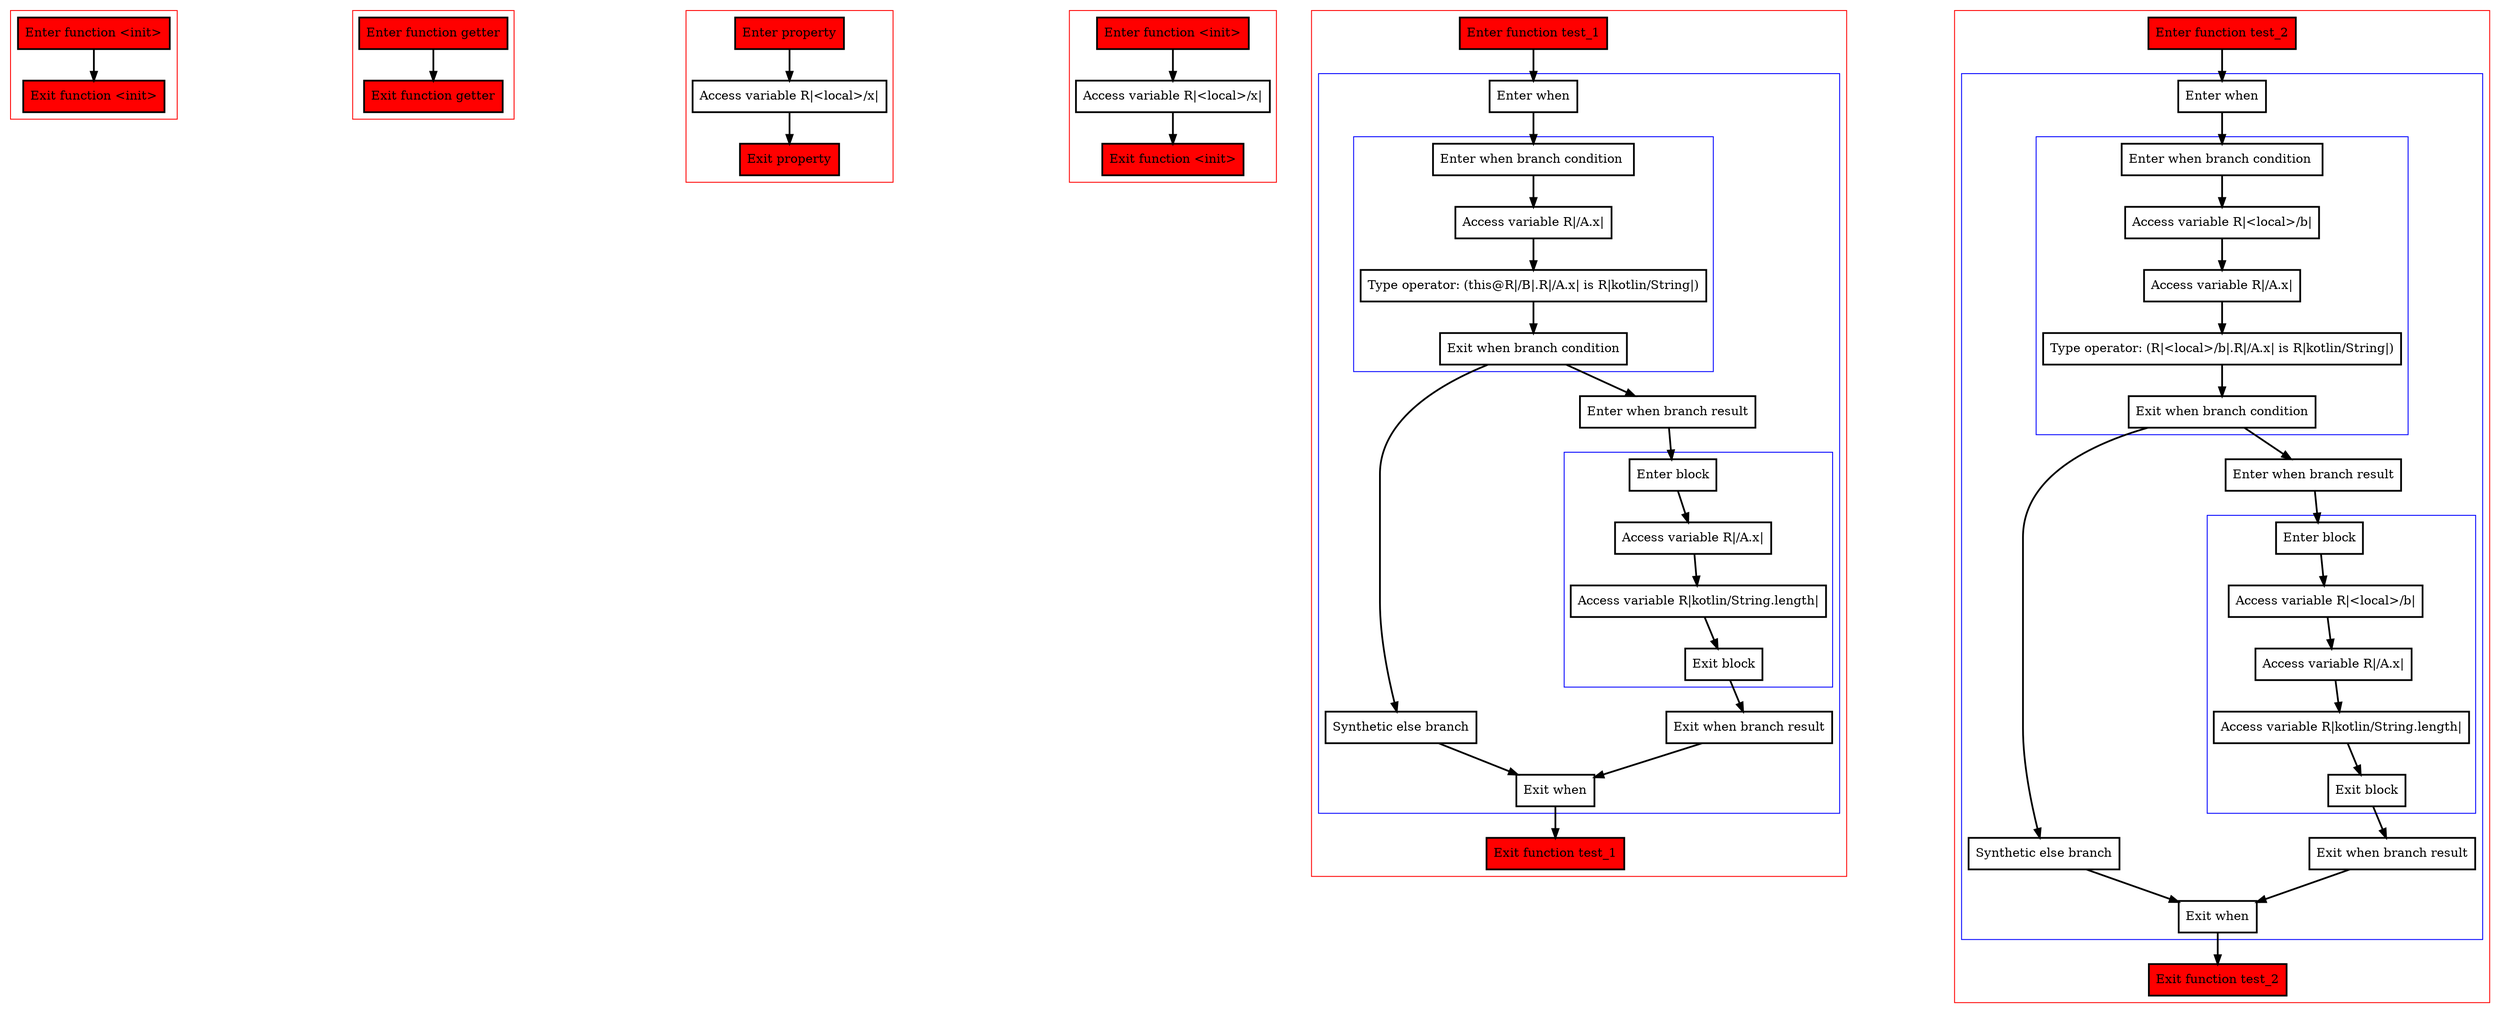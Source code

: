 digraph overridenOpenVal_kt {
    graph [nodesep=3]
    node [shape=box penwidth=2]
    edge [penwidth=2]

    subgraph cluster_0 {
        color=red
        0 [label="Enter function <init>" style="filled" fillcolor=red];
        1 [label="Exit function <init>" style="filled" fillcolor=red];
    }

    0 -> {1};

    subgraph cluster_1 {
        color=red
        2 [label="Enter function getter" style="filled" fillcolor=red];
        3 [label="Exit function getter" style="filled" fillcolor=red];
    }

    2 -> {3};

    subgraph cluster_2 {
        color=red
        4 [label="Enter property" style="filled" fillcolor=red];
        5 [label="Access variable R|<local>/x|"];
        6 [label="Exit property" style="filled" fillcolor=red];
    }

    4 -> {5};
    5 -> {6};

    subgraph cluster_3 {
        color=red
        7 [label="Enter function <init>" style="filled" fillcolor=red];
        8 [label="Access variable R|<local>/x|"];
        9 [label="Exit function <init>" style="filled" fillcolor=red];
    }

    7 -> {8};
    8 -> {9};

    subgraph cluster_4 {
        color=red
        10 [label="Enter function test_1" style="filled" fillcolor=red];
        subgraph cluster_5 {
            color=blue
            11 [label="Enter when"];
            subgraph cluster_6 {
                color=blue
                12 [label="Enter when branch condition "];
                13 [label="Access variable R|/A.x|"];
                14 [label="Type operator: (this@R|/B|.R|/A.x| is R|kotlin/String|)"];
                15 [label="Exit when branch condition"];
            }
            16 [label="Synthetic else branch"];
            17 [label="Enter when branch result"];
            subgraph cluster_7 {
                color=blue
                18 [label="Enter block"];
                19 [label="Access variable R|/A.x|"];
                20 [label="Access variable R|kotlin/String.length|"];
                21 [label="Exit block"];
            }
            22 [label="Exit when branch result"];
            23 [label="Exit when"];
        }
        24 [label="Exit function test_1" style="filled" fillcolor=red];
    }

    10 -> {11};
    11 -> {12};
    12 -> {13};
    13 -> {14};
    14 -> {15};
    15 -> {17 16};
    16 -> {23};
    17 -> {18};
    18 -> {19};
    19 -> {20};
    20 -> {21};
    21 -> {22};
    22 -> {23};
    23 -> {24};

    subgraph cluster_8 {
        color=red
        25 [label="Enter function test_2" style="filled" fillcolor=red];
        subgraph cluster_9 {
            color=blue
            26 [label="Enter when"];
            subgraph cluster_10 {
                color=blue
                27 [label="Enter when branch condition "];
                28 [label="Access variable R|<local>/b|"];
                29 [label="Access variable R|/A.x|"];
                30 [label="Type operator: (R|<local>/b|.R|/A.x| is R|kotlin/String|)"];
                31 [label="Exit when branch condition"];
            }
            32 [label="Synthetic else branch"];
            33 [label="Enter when branch result"];
            subgraph cluster_11 {
                color=blue
                34 [label="Enter block"];
                35 [label="Access variable R|<local>/b|"];
                36 [label="Access variable R|/A.x|"];
                37 [label="Access variable R|kotlin/String.length|"];
                38 [label="Exit block"];
            }
            39 [label="Exit when branch result"];
            40 [label="Exit when"];
        }
        41 [label="Exit function test_2" style="filled" fillcolor=red];
    }

    25 -> {26};
    26 -> {27};
    27 -> {28};
    28 -> {29};
    29 -> {30};
    30 -> {31};
    31 -> {33 32};
    32 -> {40};
    33 -> {34};
    34 -> {35};
    35 -> {36};
    36 -> {37};
    37 -> {38};
    38 -> {39};
    39 -> {40};
    40 -> {41};

}

